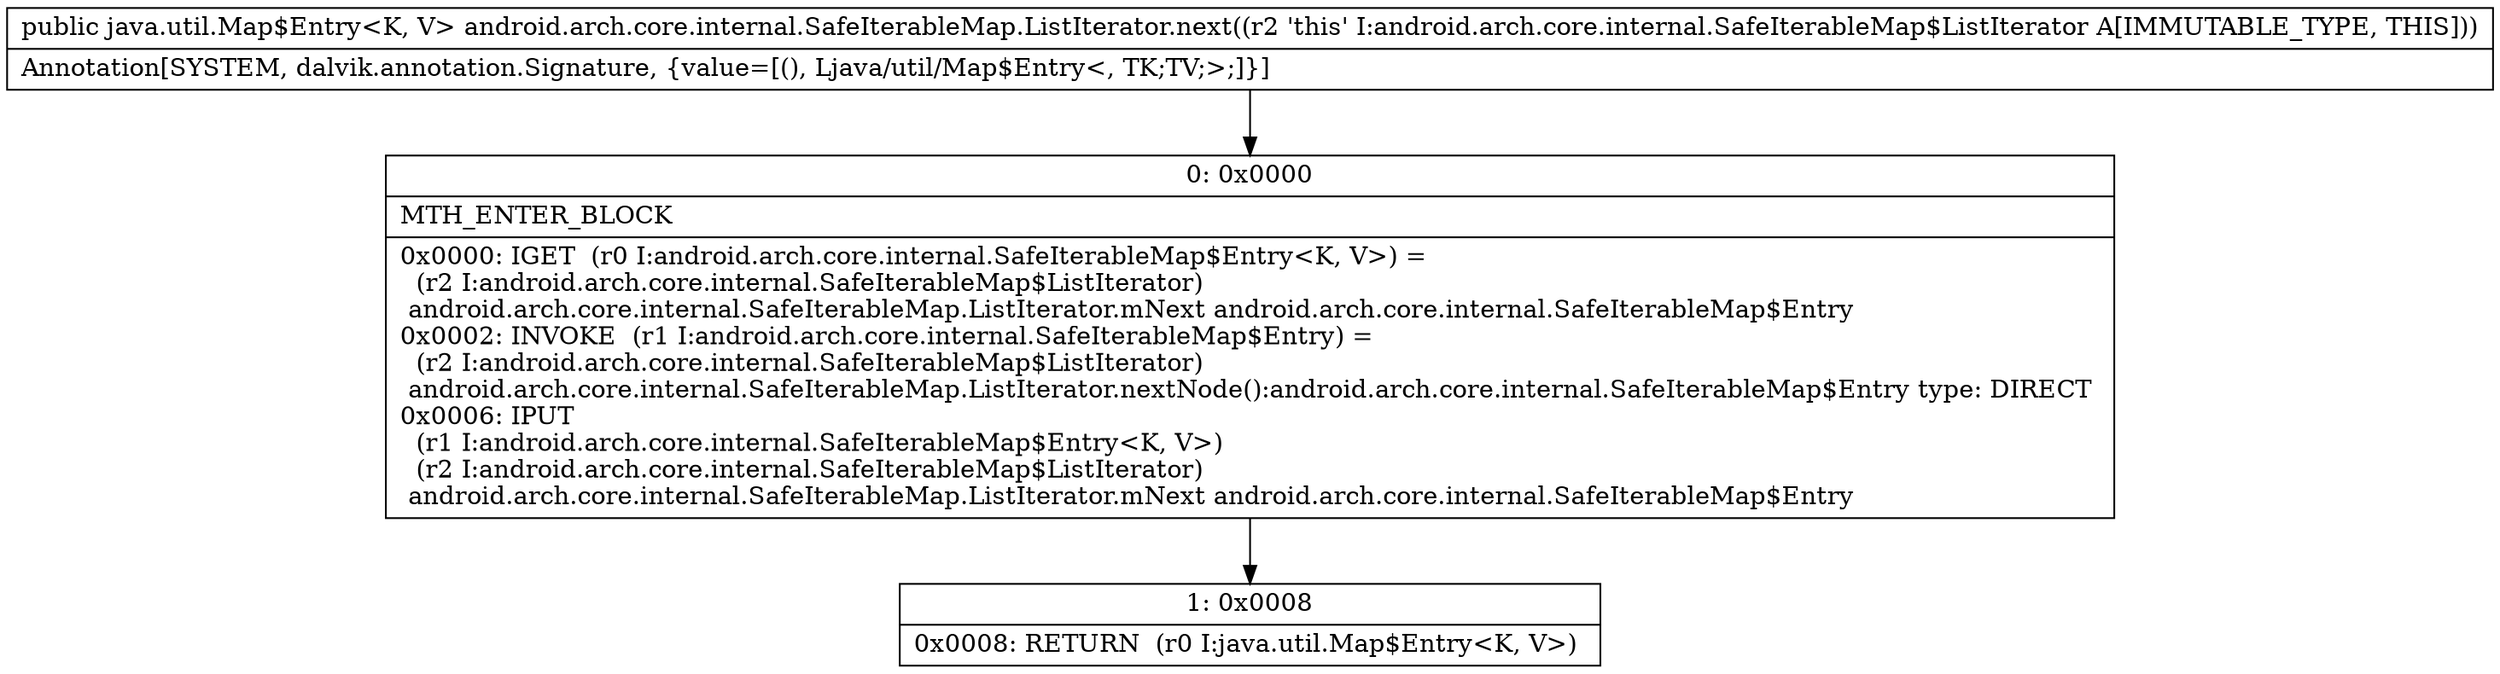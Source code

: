 digraph "CFG forandroid.arch.core.internal.SafeIterableMap.ListIterator.next()Ljava\/util\/Map$Entry;" {
Node_0 [shape=record,label="{0\:\ 0x0000|MTH_ENTER_BLOCK\l|0x0000: IGET  (r0 I:android.arch.core.internal.SafeIterableMap$Entry\<K, V\>) = \l  (r2 I:android.arch.core.internal.SafeIterableMap$ListIterator)\l android.arch.core.internal.SafeIterableMap.ListIterator.mNext android.arch.core.internal.SafeIterableMap$Entry \l0x0002: INVOKE  (r1 I:android.arch.core.internal.SafeIterableMap$Entry) = \l  (r2 I:android.arch.core.internal.SafeIterableMap$ListIterator)\l android.arch.core.internal.SafeIterableMap.ListIterator.nextNode():android.arch.core.internal.SafeIterableMap$Entry type: DIRECT \l0x0006: IPUT  \l  (r1 I:android.arch.core.internal.SafeIterableMap$Entry\<K, V\>)\l  (r2 I:android.arch.core.internal.SafeIterableMap$ListIterator)\l android.arch.core.internal.SafeIterableMap.ListIterator.mNext android.arch.core.internal.SafeIterableMap$Entry \l}"];
Node_1 [shape=record,label="{1\:\ 0x0008|0x0008: RETURN  (r0 I:java.util.Map$Entry\<K, V\>) \l}"];
MethodNode[shape=record,label="{public java.util.Map$Entry\<K, V\> android.arch.core.internal.SafeIterableMap.ListIterator.next((r2 'this' I:android.arch.core.internal.SafeIterableMap$ListIterator A[IMMUTABLE_TYPE, THIS]))  | Annotation[SYSTEM, dalvik.annotation.Signature, \{value=[(), Ljava\/util\/Map$Entry\<, TK;TV;\>;]\}]\l}"];
MethodNode -> Node_0;
Node_0 -> Node_1;
}

